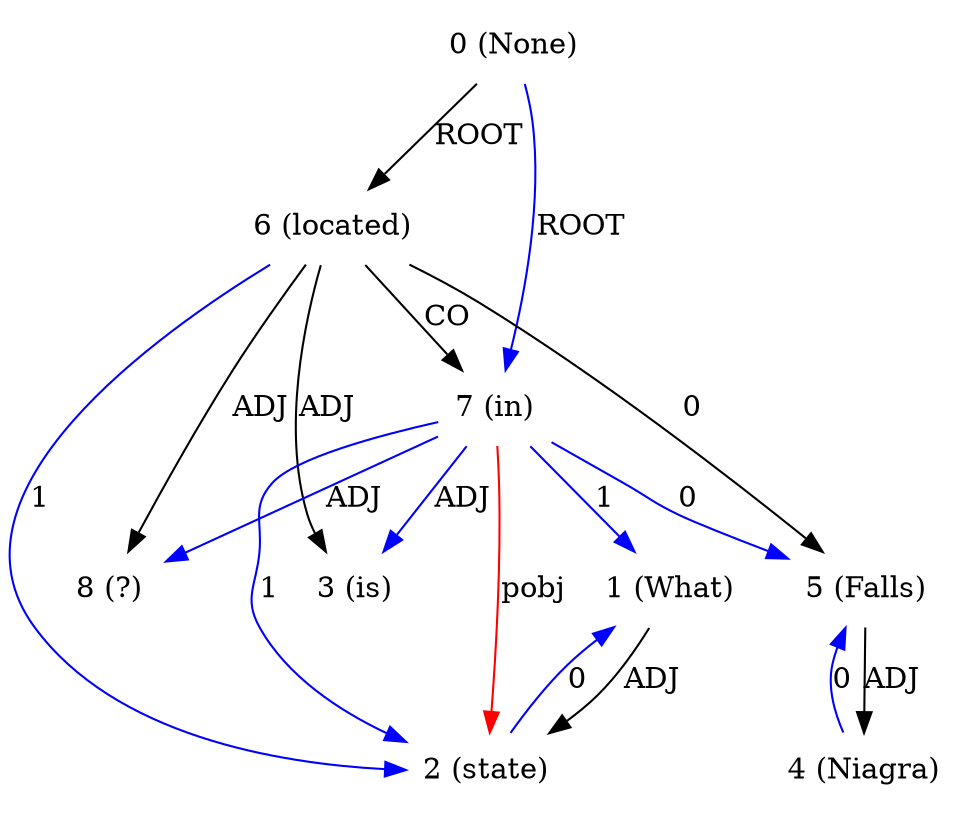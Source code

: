 digraph G{
edge [dir=forward]
node [shape=plaintext]

0 [label="0 (None)"]
0 -> 6 [label="ROOT"]
0 -> 7 [label="ROOT", color="blue"]
1 [label="1 (What)"]
1 -> 2 [label="ADJ"]
2 [label="2 (state)"]
2 -> 1 [label="0", color="blue"]
7 -> 2 [label="pobj", color="red"]
3 [label="3 (is)"]
4 [label="4 (Niagra)"]
4 -> 5 [label="0", color="blue"]
5 [label="5 (Falls)"]
5 -> 4 [label="ADJ"]
6 [label="6 (located)"]
6 -> 7 [label="CO"]
6 -> 5 [label="0"]
6 -> 2 [label="1", color="blue"]
6 -> 3 [label="ADJ"]
6 -> 8 [label="ADJ"]
7 [label="7 (in)"]
7 -> 2 [label="1", color="blue"]
7 -> 1 [label="1", color="blue"]
7 -> 5 [label="0", color="blue"]
7 -> 3 [label="ADJ", color="blue"]
7 -> 8 [label="ADJ", color="blue"]
8 [label="8 (?)"]
}
